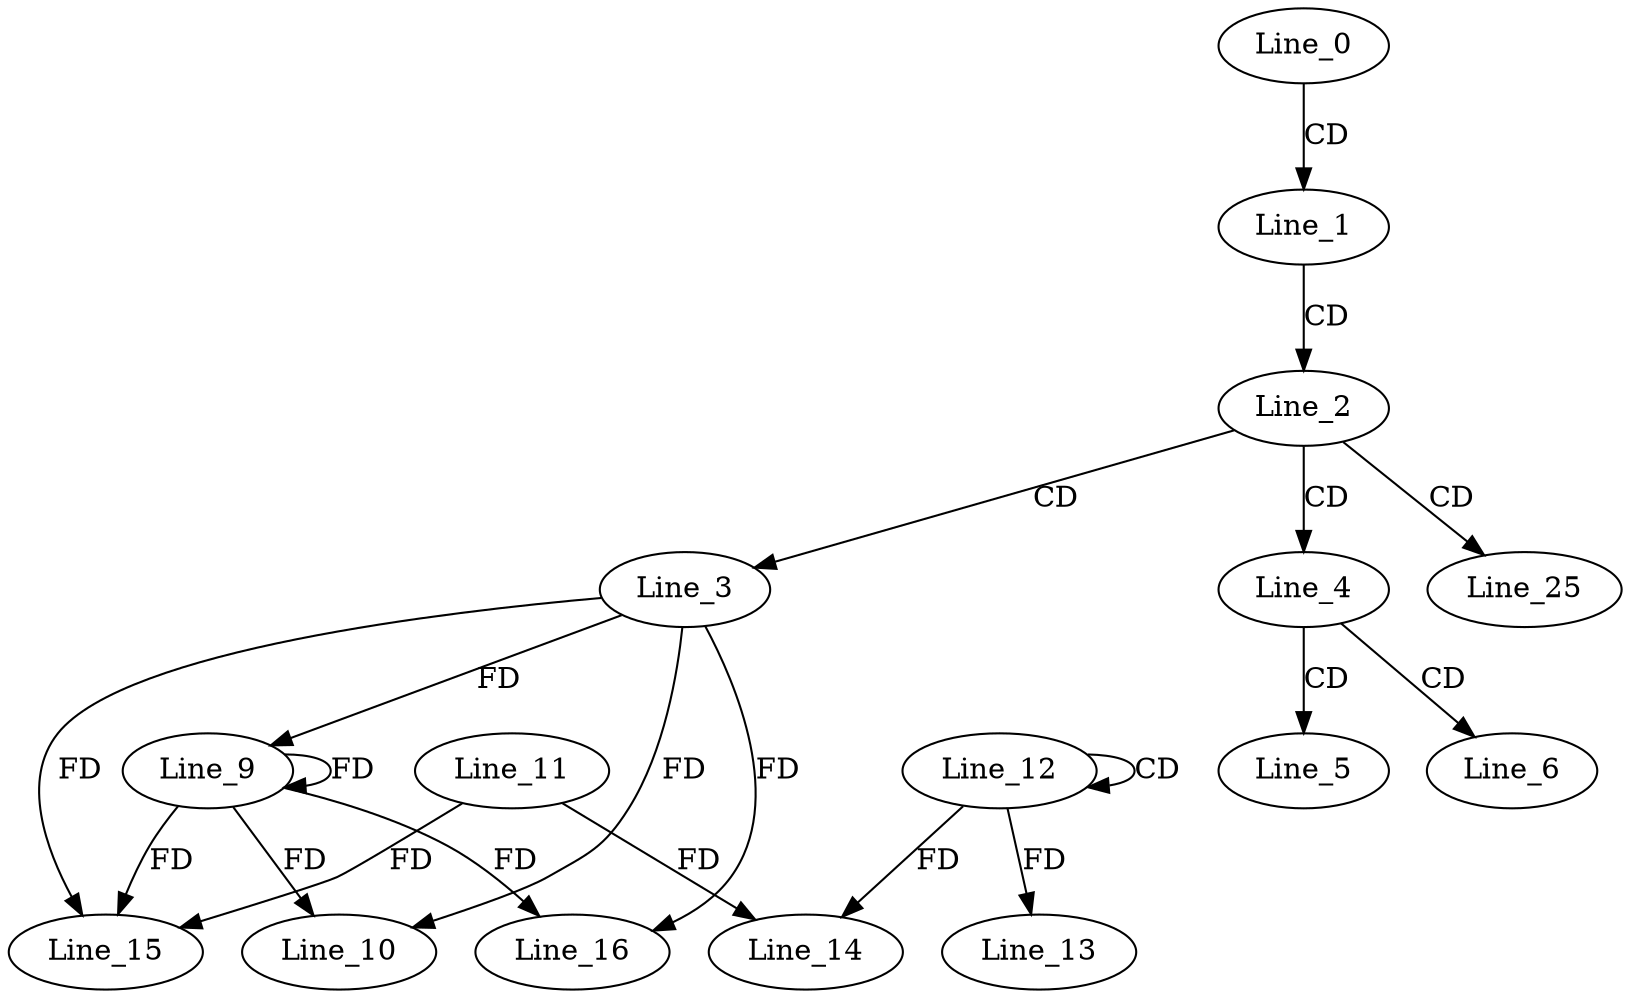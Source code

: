 digraph G {
  Line_0;
  Line_1;
  Line_2;
  Line_3;
  Line_4;
  Line_5;
  Line_6;
  Line_9;
  Line_10;
  Line_12;
  Line_12;
  Line_13;
  Line_11;
  Line_14;
  Line_14;
  Line_15;
  Line_16;
  Line_25;
  Line_0 -> Line_1 [ label="CD" ];
  Line_1 -> Line_2 [ label="CD" ];
  Line_2 -> Line_3 [ label="CD" ];
  Line_2 -> Line_4 [ label="CD" ];
  Line_4 -> Line_5 [ label="CD" ];
  Line_4 -> Line_6 [ label="CD" ];
  Line_3 -> Line_9 [ label="FD" ];
  Line_9 -> Line_9 [ label="FD" ];
  Line_3 -> Line_10 [ label="FD" ];
  Line_9 -> Line_10 [ label="FD" ];
  Line_12 -> Line_12 [ label="CD" ];
  Line_12 -> Line_13 [ label="FD" ];
  Line_11 -> Line_14 [ label="FD" ];
  Line_12 -> Line_14 [ label="FD" ];
  Line_3 -> Line_15 [ label="FD" ];
  Line_9 -> Line_15 [ label="FD" ];
  Line_11 -> Line_15 [ label="FD" ];
  Line_3 -> Line_16 [ label="FD" ];
  Line_9 -> Line_16 [ label="FD" ];
  Line_2 -> Line_25 [ label="CD" ];
}
